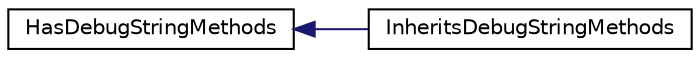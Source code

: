 digraph "Иерархия классов. Графический вид."
{
 // LATEX_PDF_SIZE
  edge [fontname="Helvetica",fontsize="10",labelfontname="Helvetica",labelfontsize="10"];
  node [fontname="Helvetica",fontsize="10",shape=record];
  rankdir="LR";
  Node0 [label="HasDebugStringMethods",height=0.2,width=0.4,color="black", fillcolor="white", style="filled",URL="$structHasDebugStringMethods.html",tooltip=" "];
  Node0 -> Node1 [dir="back",color="midnightblue",fontsize="10",style="solid",fontname="Helvetica"];
  Node1 [label="InheritsDebugStringMethods",height=0.2,width=0.4,color="black", fillcolor="white", style="filled",URL="$structInheritsDebugStringMethods.html",tooltip=" "];
}
